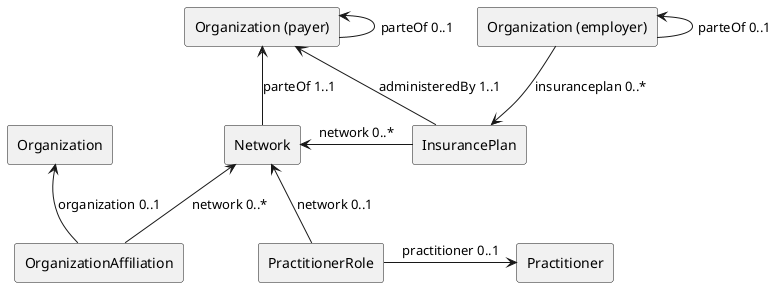 @startuml

agent OrganizationAffiliation as orgAff
agent PractitionerRole as praRole 
agent Practitioner as practitioner 
agent "Organization (payer)" as orgpayer
agent "Organization (employer)" as orgemp
agent "Organization" as organization3
agent Network as network
agent InsurancePlan as insurance

orgAff -up-> network: "network 0..*"
network -up-> orgpayer: "parteOf 1..1"
insurance -up-> orgpayer: "administeredBy 1..1"
praRole -up-> network: "network 0..1"
praRole -right-> practitioner: "practitioner 0..1"
insurance -left-> network: "network 0..*"
orgemp -down-> insurance: "insuranceplan 0..*"
orgpayer -up-> orgpayer: "parteOf 0..1"
orgemp -up-> orgemp: "parteOf 0..1"
orgAff -up-> organization3: "organization 0..1"


@enduml
